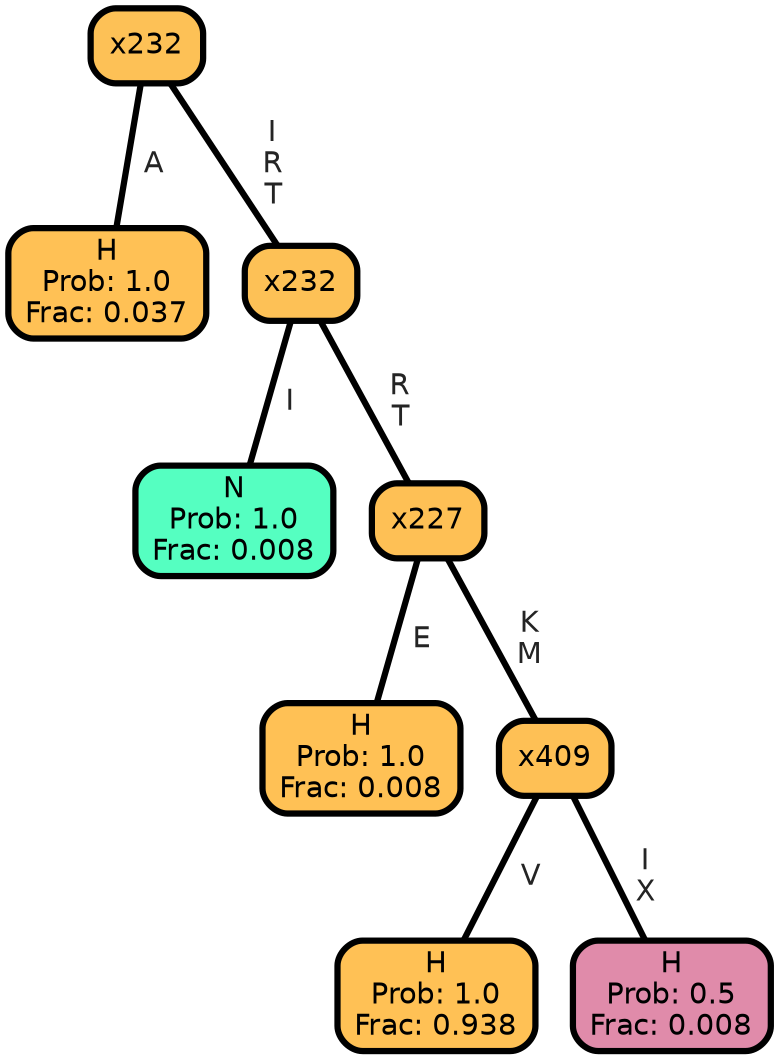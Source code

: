 graph Tree {
node [shape=box, style="filled, rounded",color="black",penwidth="3",fontcolor="black",                 fontname=helvetica] ;
graph [ranksep="0 equally", splines=straight,                 bgcolor=transparent, dpi=200] ;
edge [fontname=helvetica, fontweight=bold,fontcolor=grey14,color=black] ;
0 [label="H
Prob: 1.0
Frac: 0.037", fillcolor="#ffc155"] ;
1 [label="x232", fillcolor="#fdc156"] ;
2 [label="N
Prob: 1.0
Frac: 0.008", fillcolor="#55ffc1"] ;
3 [label="x232", fillcolor="#fdc156"] ;
4 [label="H
Prob: 1.0
Frac: 0.008", fillcolor="#ffc155"] ;
5 [label="x227", fillcolor="#fec055"] ;
6 [label="H
Prob: 1.0
Frac: 0.938", fillcolor="#ffc155"] ;
7 [label="x409", fillcolor="#fec055"] ;
8 [label="H
Prob: 0.5
Frac: 0.008", fillcolor="#e08baa"] ;
1 -- 0 [label=" A",penwidth=3] ;
1 -- 3 [label=" I\n R\n T",penwidth=3] ;
3 -- 2 [label=" I",penwidth=3] ;
3 -- 5 [label=" R\n T",penwidth=3] ;
5 -- 4 [label=" E",penwidth=3] ;
5 -- 7 [label=" K\n M",penwidth=3] ;
7 -- 6 [label=" V",penwidth=3] ;
7 -- 8 [label=" I\n X",penwidth=3] ;
{rank = same;}}